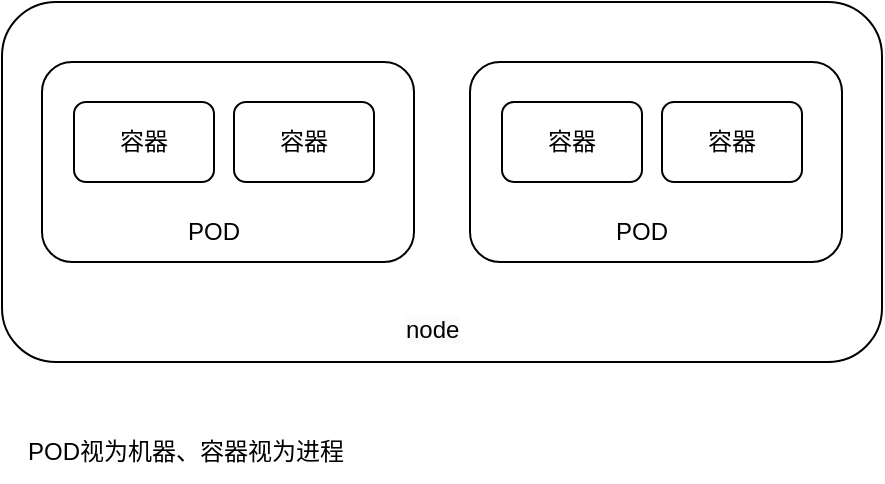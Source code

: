 <mxfile version="24.4.13" type="github">
  <diagram name="Page-1" id="zq8XB-5Qdt5pARgMMZWc">
    <mxGraphModel dx="700" dy="835" grid="1" gridSize="10" guides="1" tooltips="1" connect="1" arrows="1" fold="1" page="1" pageScale="1" pageWidth="827" pageHeight="1169" math="0" shadow="0">
      <root>
        <mxCell id="0" />
        <mxCell id="1" parent="0" />
        <mxCell id="bzP5kz7mSXA77xYrZB81-1" value="" style="rounded=1;whiteSpace=wrap;html=1;" vertex="1" parent="1">
          <mxGeometry x="140" y="230" width="440" height="180" as="geometry" />
        </mxCell>
        <mxCell id="bzP5kz7mSXA77xYrZB81-2" value="" style="rounded=1;whiteSpace=wrap;html=1;" vertex="1" parent="1">
          <mxGeometry x="374" y="260" width="186" height="100" as="geometry" />
        </mxCell>
        <mxCell id="bzP5kz7mSXA77xYrZB81-3" value="容器" style="rounded=1;whiteSpace=wrap;html=1;" vertex="1" parent="1">
          <mxGeometry x="390" y="280" width="70" height="40" as="geometry" />
        </mxCell>
        <mxCell id="bzP5kz7mSXA77xYrZB81-4" value="&lt;span style=&quot;color: rgb(0, 0, 0); font-family: Helvetica; font-size: 12px; font-style: normal; font-variant-ligatures: normal; font-variant-caps: normal; font-weight: 400; letter-spacing: normal; orphans: 2; text-align: center; text-indent: 0px; text-transform: none; widows: 2; word-spacing: 0px; -webkit-text-stroke-width: 0px; white-space: normal; background-color: rgb(251, 251, 251); text-decoration-thickness: initial; text-decoration-style: initial; text-decoration-color: initial; display: inline !important; float: none;&quot;&gt;node&lt;/span&gt;" style="text;whiteSpace=wrap;html=1;" vertex="1" parent="1">
          <mxGeometry x="340" y="380" width="60" height="40" as="geometry" />
        </mxCell>
        <mxCell id="bzP5kz7mSXA77xYrZB81-5" value="容器" style="rounded=1;whiteSpace=wrap;html=1;" vertex="1" parent="1">
          <mxGeometry x="470" y="280" width="70" height="40" as="geometry" />
        </mxCell>
        <mxCell id="bzP5kz7mSXA77xYrZB81-6" value="POD" style="text;html=1;align=center;verticalAlign=middle;whiteSpace=wrap;rounded=0;" vertex="1" parent="1">
          <mxGeometry x="430" y="330" width="60" height="30" as="geometry" />
        </mxCell>
        <mxCell id="bzP5kz7mSXA77xYrZB81-7" value="" style="rounded=1;whiteSpace=wrap;html=1;" vertex="1" parent="1">
          <mxGeometry x="160" y="260" width="186" height="100" as="geometry" />
        </mxCell>
        <mxCell id="bzP5kz7mSXA77xYrZB81-8" value="容器" style="rounded=1;whiteSpace=wrap;html=1;" vertex="1" parent="1">
          <mxGeometry x="176" y="280" width="70" height="40" as="geometry" />
        </mxCell>
        <mxCell id="bzP5kz7mSXA77xYrZB81-9" value="容器" style="rounded=1;whiteSpace=wrap;html=1;" vertex="1" parent="1">
          <mxGeometry x="256" y="280" width="70" height="40" as="geometry" />
        </mxCell>
        <mxCell id="bzP5kz7mSXA77xYrZB81-10" value="POD" style="text;html=1;align=center;verticalAlign=middle;whiteSpace=wrap;rounded=0;" vertex="1" parent="1">
          <mxGeometry x="216" y="330" width="60" height="30" as="geometry" />
        </mxCell>
        <mxCell id="bzP5kz7mSXA77xYrZB81-11" value="POD视为机器、容器视为进程" style="text;html=1;align=center;verticalAlign=middle;whiteSpace=wrap;rounded=0;" vertex="1" parent="1">
          <mxGeometry x="140" y="440" width="184" height="30" as="geometry" />
        </mxCell>
      </root>
    </mxGraphModel>
  </diagram>
</mxfile>
